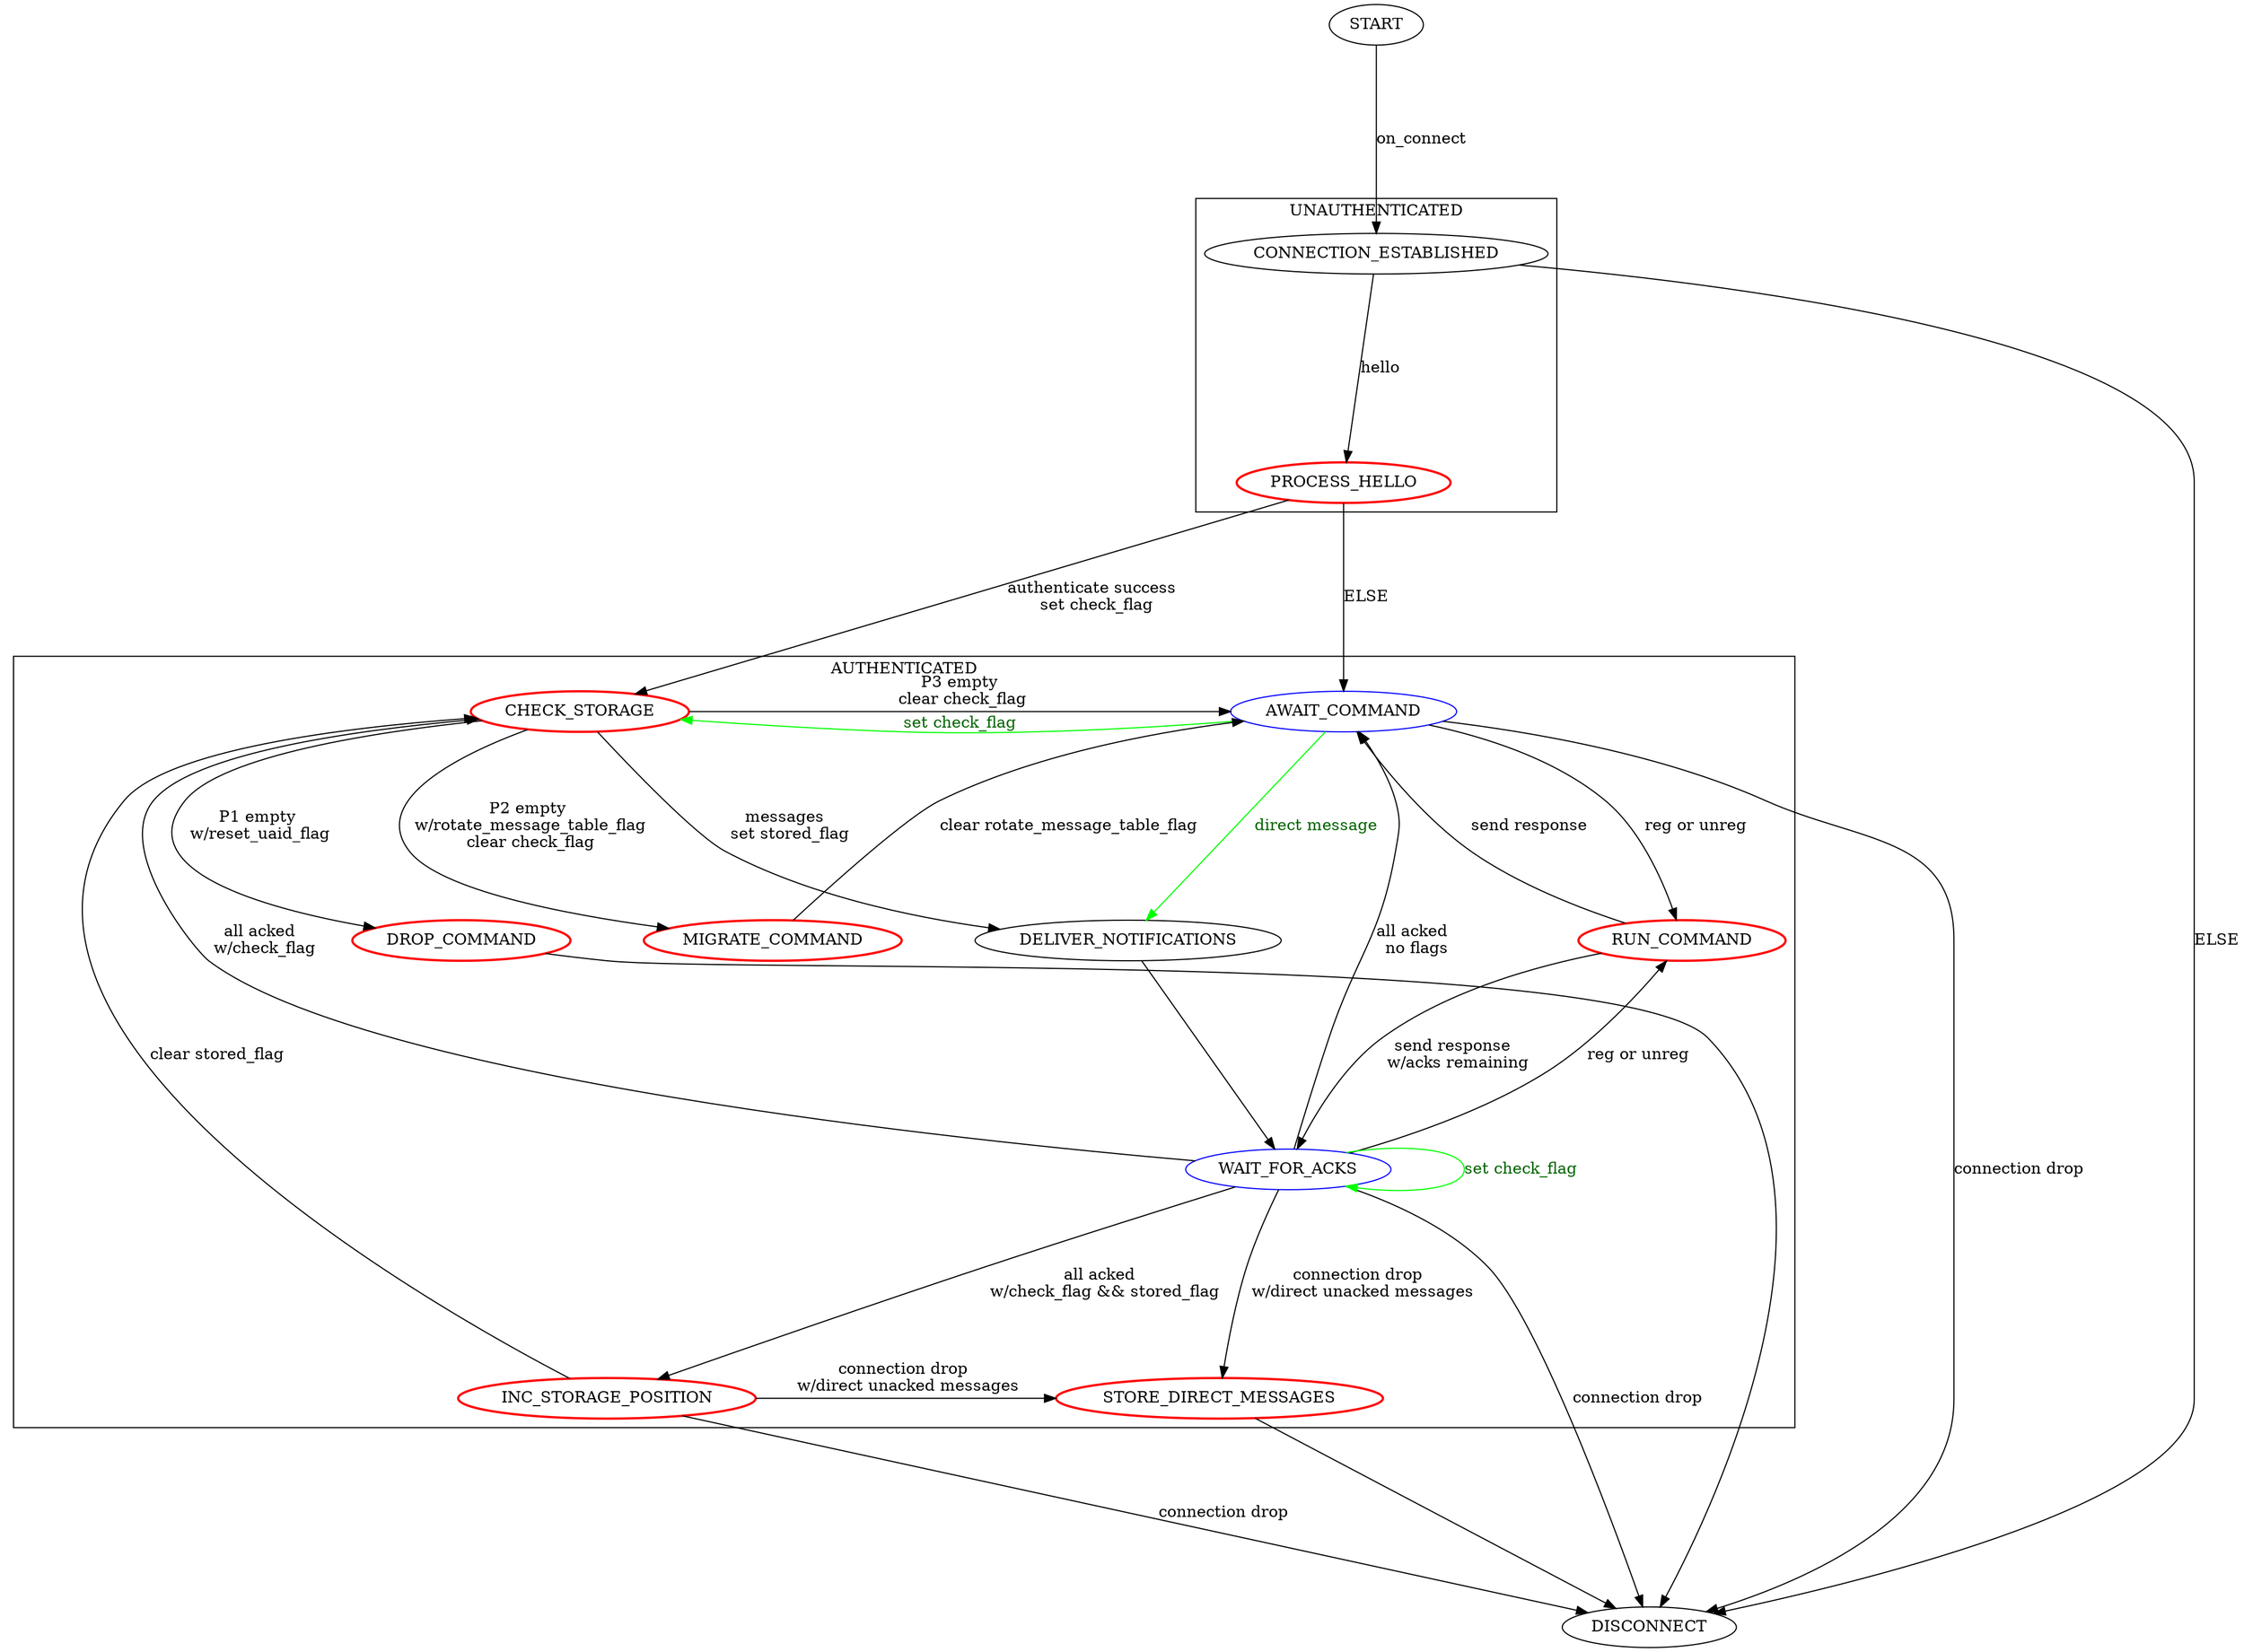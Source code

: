 digraph g{
    ranksep="1.7 equally"
    nodesep="0.9 equally"

    START -> CONNECTION_ESTABLISHED [label="on_connect"];

    subgraph level0 {
        DISCONNECT;
    }

    subgraph cluster_unauthenticated {
        label = "UNAUTHENTICATED";
        PROCESS_HELLO [ color = "red", penwidth = 2];
        CONNECTION_ESTABLISHED;
        PROCESS_HELLO;
    }

    subgraph cluster_authenticated {
        label = "AUTHENTICATED";
        AWAIT_COMMAND [ color = "blue"];
        RUN_COMMAND;
        WAIT_FOR_ACKS [ color = "blue"];
        DELIVER_NOTIFICATIONS;
        INC_STORAGE_POSITION [ color = "red", penwidth = 2];
        STORE_DIRECT_MESSAGES [ color = "red", penwidth = 2];
        CHECK_STORAGE [ color = "red", penwidth = 2];
        RUN_COMMAND [ color = "red", penwidth = 2];
        MIGRATE_COMMAND [ color = "red", penwidth = 2];
        DROP_COMMAND [ color = "red", penwidth = 2];
        {rank=same; CHECK_STORAGE AWAIT_COMMAND}
        {rank=same; INC_STORAGE_POSITION STORE_DIRECT_MESSAGES}
    }

    CHECK_STORAGE -> DELIVER_NOTIFICATIONS [label="messages \n set stored_flag"];
    CHECK_STORAGE -> DROP_COMMAND [label="P1 empty\n w/reset_uaid_flag"];
    CHECK_STORAGE -> MIGRATE_COMMAND [label="P2 empty\n w/rotate_message_table_flag\n clear check_flag"];
    CHECK_STORAGE -> AWAIT_COMMAND [label="P3 empty\n clear check_flag"];

    MIGRATE_COMMAND -> AWAIT_COMMAND [label="clear rotate_message_table_flag"];
    DROP_COMMAND -> DISCONNECT;

    DELIVER_NOTIFICATIONS -> WAIT_FOR_ACKS;

    WAIT_FOR_ACKS -> INC_STORAGE_POSITION [label="all acked \n w/check_flag && stored_flag"];
    WAIT_FOR_ACKS -> CHECK_STORAGE [label="all acked \n w/check_flag"];
    WAIT_FOR_ACKS -> AWAIT_COMMAND [label="all acked \n no flags"];
    WAIT_FOR_ACKS -> RUN_COMMAND [label="reg or unreg"];
    WAIT_FOR_ACKS -> DISCONNECT [label="connection drop"];
    WAIT_FOR_ACKS -> WAIT_FOR_ACKS [label="set check_flag", fontcolor="darkgreen", color="green"];
    WAIT_FOR_ACKS -> STORE_DIRECT_MESSAGES [label="connection drop \n w/direct unacked messages"];

    INC_STORAGE_POSITION -> CHECK_STORAGE [label="clear stored_flag"];
    INC_STORAGE_POSITION -> STORE_DIRECT_MESSAGES [label="connection drop \n w/direct unacked messages"];
    INC_STORAGE_POSITION -> DISCONNECT [label="connection drop"];

    AWAIT_COMMAND -> CHECK_STORAGE [label="set check_flag", fontcolor="darkgreen", color="green"];
    AWAIT_COMMAND -> RUN_COMMAND [label="reg or unreg"];
    AWAIT_COMMAND -> DISCONNECT [label="connection drop"];
    AWAIT_COMMAND -> DELIVER_NOTIFICATIONS [label="direct message", fontcolor="darkgreen", color="green"];

    STORE_DIRECT_MESSAGES -> DISCONNECT;

    RUN_COMMAND -> AWAIT_COMMAND [label="send response"];
    RUN_COMMAND -> WAIT_FOR_ACKS [label="send response \n w/acks remaining"];

    CONNECTION_ESTABLISHED -> PROCESS_HELLO [label="hello"];
    CONNECTION_ESTABLISHED -> DISCONNECT [label="ELSE"];

    PROCESS_HELLO -> CHECK_STORAGE [label="authenticate success \n set check_flag"];
    PROCESS_HELLO -> AWAIT_COMMAND [label="ELSE"];
}
